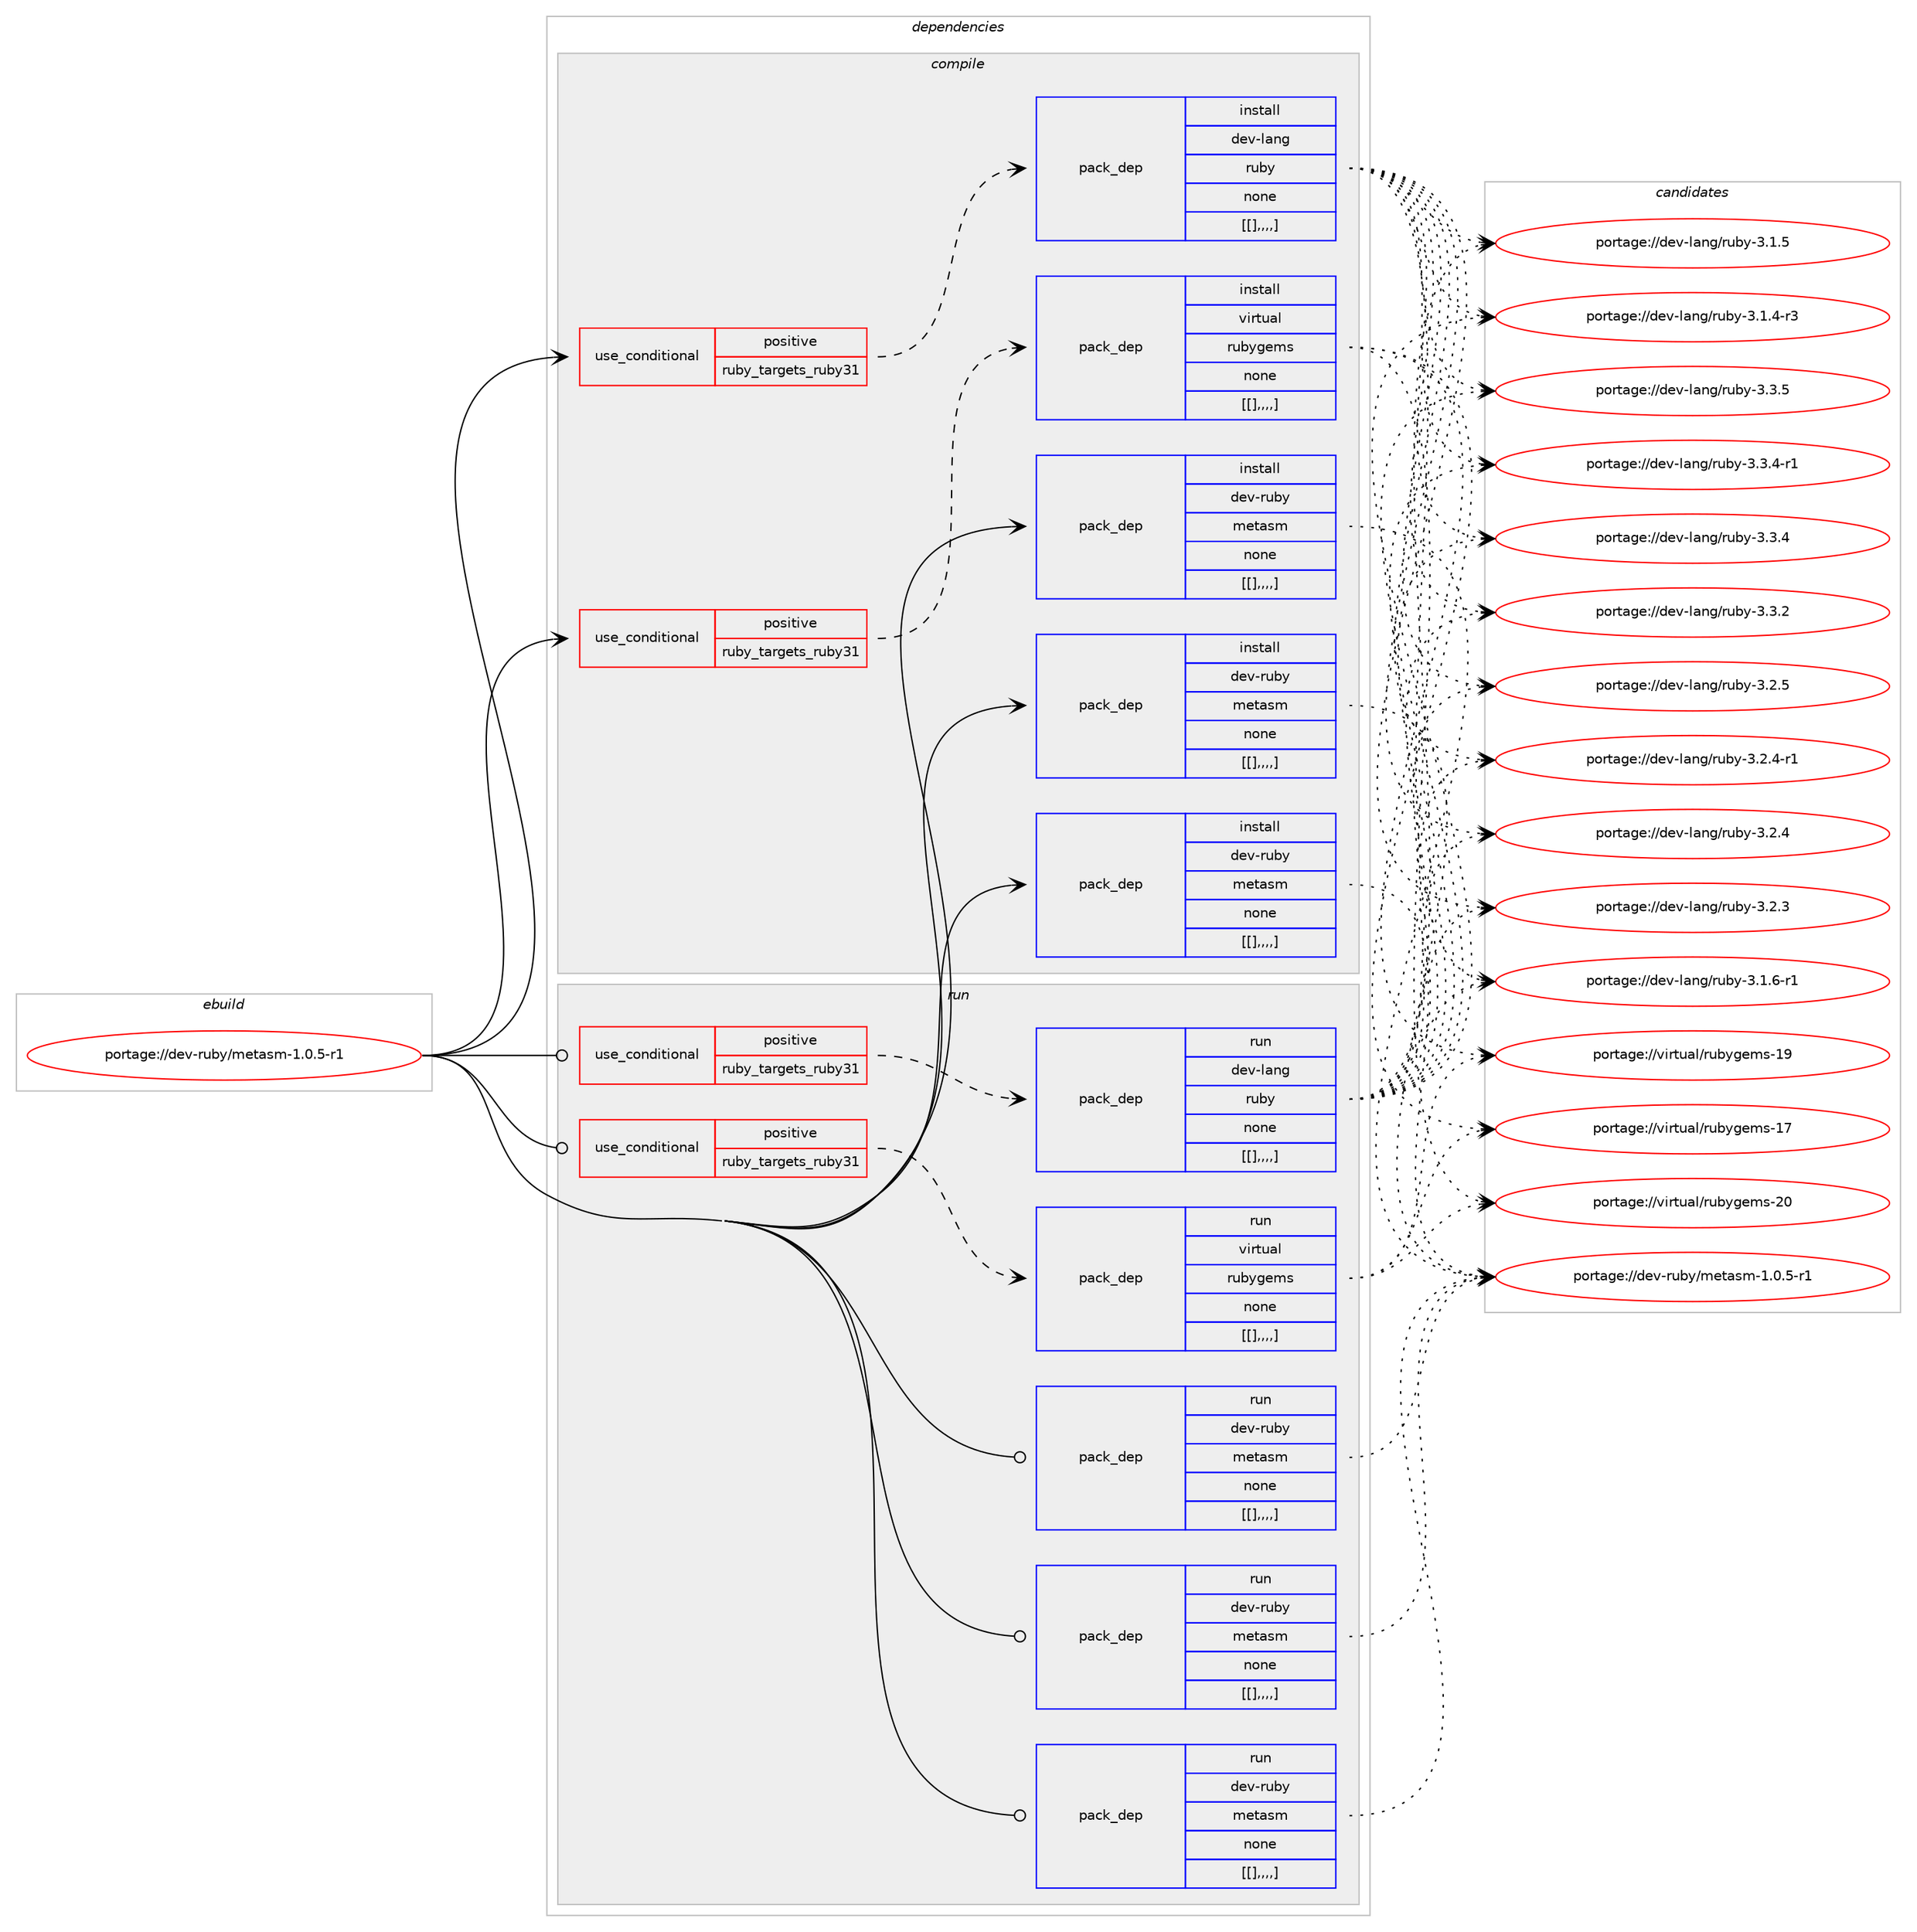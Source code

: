digraph prolog {

# *************
# Graph options
# *************

newrank=true;
concentrate=true;
compound=true;
graph [rankdir=LR,fontname=Helvetica,fontsize=10,ranksep=1.5];#, ranksep=2.5, nodesep=0.2];
edge  [arrowhead=vee];
node  [fontname=Helvetica,fontsize=10];

# **********
# The ebuild
# **********

subgraph cluster_leftcol {
color=gray;
label=<<i>ebuild</i>>;
id [label="portage://dev-ruby/metasm-1.0.5-r1", color=red, width=4, href="../dev-ruby/metasm-1.0.5-r1.svg"];
}

# ****************
# The dependencies
# ****************

subgraph cluster_midcol {
color=gray;
label=<<i>dependencies</i>>;
subgraph cluster_compile {
fillcolor="#eeeeee";
style=filled;
label=<<i>compile</i>>;
subgraph cond51959 {
dependency192940 [label=<<TABLE BORDER="0" CELLBORDER="1" CELLSPACING="0" CELLPADDING="4"><TR><TD ROWSPAN="3" CELLPADDING="10">use_conditional</TD></TR><TR><TD>positive</TD></TR><TR><TD>ruby_targets_ruby31</TD></TR></TABLE>>, shape=none, color=red];
subgraph pack139650 {
dependency192941 [label=<<TABLE BORDER="0" CELLBORDER="1" CELLSPACING="0" CELLPADDING="4" WIDTH="220"><TR><TD ROWSPAN="6" CELLPADDING="30">pack_dep</TD></TR><TR><TD WIDTH="110">install</TD></TR><TR><TD>dev-lang</TD></TR><TR><TD>ruby</TD></TR><TR><TD>none</TD></TR><TR><TD>[[],,,,]</TD></TR></TABLE>>, shape=none, color=blue];
}
dependency192940:e -> dependency192941:w [weight=20,style="dashed",arrowhead="vee"];
}
id:e -> dependency192940:w [weight=20,style="solid",arrowhead="vee"];
subgraph cond51960 {
dependency192942 [label=<<TABLE BORDER="0" CELLBORDER="1" CELLSPACING="0" CELLPADDING="4"><TR><TD ROWSPAN="3" CELLPADDING="10">use_conditional</TD></TR><TR><TD>positive</TD></TR><TR><TD>ruby_targets_ruby31</TD></TR></TABLE>>, shape=none, color=red];
subgraph pack139651 {
dependency192943 [label=<<TABLE BORDER="0" CELLBORDER="1" CELLSPACING="0" CELLPADDING="4" WIDTH="220"><TR><TD ROWSPAN="6" CELLPADDING="30">pack_dep</TD></TR><TR><TD WIDTH="110">install</TD></TR><TR><TD>virtual</TD></TR><TR><TD>rubygems</TD></TR><TR><TD>none</TD></TR><TR><TD>[[],,,,]</TD></TR></TABLE>>, shape=none, color=blue];
}
dependency192942:e -> dependency192943:w [weight=20,style="dashed",arrowhead="vee"];
}
id:e -> dependency192942:w [weight=20,style="solid",arrowhead="vee"];
subgraph pack139652 {
dependency192944 [label=<<TABLE BORDER="0" CELLBORDER="1" CELLSPACING="0" CELLPADDING="4" WIDTH="220"><TR><TD ROWSPAN="6" CELLPADDING="30">pack_dep</TD></TR><TR><TD WIDTH="110">install</TD></TR><TR><TD>dev-ruby</TD></TR><TR><TD>metasm</TD></TR><TR><TD>none</TD></TR><TR><TD>[[],,,,]</TD></TR></TABLE>>, shape=none, color=blue];
}
id:e -> dependency192944:w [weight=20,style="solid",arrowhead="vee"];
subgraph pack139653 {
dependency192945 [label=<<TABLE BORDER="0" CELLBORDER="1" CELLSPACING="0" CELLPADDING="4" WIDTH="220"><TR><TD ROWSPAN="6" CELLPADDING="30">pack_dep</TD></TR><TR><TD WIDTH="110">install</TD></TR><TR><TD>dev-ruby</TD></TR><TR><TD>metasm</TD></TR><TR><TD>none</TD></TR><TR><TD>[[],,,,]</TD></TR></TABLE>>, shape=none, color=blue];
}
id:e -> dependency192945:w [weight=20,style="solid",arrowhead="vee"];
subgraph pack139654 {
dependency192946 [label=<<TABLE BORDER="0" CELLBORDER="1" CELLSPACING="0" CELLPADDING="4" WIDTH="220"><TR><TD ROWSPAN="6" CELLPADDING="30">pack_dep</TD></TR><TR><TD WIDTH="110">install</TD></TR><TR><TD>dev-ruby</TD></TR><TR><TD>metasm</TD></TR><TR><TD>none</TD></TR><TR><TD>[[],,,,]</TD></TR></TABLE>>, shape=none, color=blue];
}
id:e -> dependency192946:w [weight=20,style="solid",arrowhead="vee"];
}
subgraph cluster_compileandrun {
fillcolor="#eeeeee";
style=filled;
label=<<i>compile and run</i>>;
}
subgraph cluster_run {
fillcolor="#eeeeee";
style=filled;
label=<<i>run</i>>;
subgraph cond51961 {
dependency192947 [label=<<TABLE BORDER="0" CELLBORDER="1" CELLSPACING="0" CELLPADDING="4"><TR><TD ROWSPAN="3" CELLPADDING="10">use_conditional</TD></TR><TR><TD>positive</TD></TR><TR><TD>ruby_targets_ruby31</TD></TR></TABLE>>, shape=none, color=red];
subgraph pack139655 {
dependency192948 [label=<<TABLE BORDER="0" CELLBORDER="1" CELLSPACING="0" CELLPADDING="4" WIDTH="220"><TR><TD ROWSPAN="6" CELLPADDING="30">pack_dep</TD></TR><TR><TD WIDTH="110">run</TD></TR><TR><TD>dev-lang</TD></TR><TR><TD>ruby</TD></TR><TR><TD>none</TD></TR><TR><TD>[[],,,,]</TD></TR></TABLE>>, shape=none, color=blue];
}
dependency192947:e -> dependency192948:w [weight=20,style="dashed",arrowhead="vee"];
}
id:e -> dependency192947:w [weight=20,style="solid",arrowhead="odot"];
subgraph cond51962 {
dependency192949 [label=<<TABLE BORDER="0" CELLBORDER="1" CELLSPACING="0" CELLPADDING="4"><TR><TD ROWSPAN="3" CELLPADDING="10">use_conditional</TD></TR><TR><TD>positive</TD></TR><TR><TD>ruby_targets_ruby31</TD></TR></TABLE>>, shape=none, color=red];
subgraph pack139656 {
dependency192950 [label=<<TABLE BORDER="0" CELLBORDER="1" CELLSPACING="0" CELLPADDING="4" WIDTH="220"><TR><TD ROWSPAN="6" CELLPADDING="30">pack_dep</TD></TR><TR><TD WIDTH="110">run</TD></TR><TR><TD>virtual</TD></TR><TR><TD>rubygems</TD></TR><TR><TD>none</TD></TR><TR><TD>[[],,,,]</TD></TR></TABLE>>, shape=none, color=blue];
}
dependency192949:e -> dependency192950:w [weight=20,style="dashed",arrowhead="vee"];
}
id:e -> dependency192949:w [weight=20,style="solid",arrowhead="odot"];
subgraph pack139657 {
dependency192951 [label=<<TABLE BORDER="0" CELLBORDER="1" CELLSPACING="0" CELLPADDING="4" WIDTH="220"><TR><TD ROWSPAN="6" CELLPADDING="30">pack_dep</TD></TR><TR><TD WIDTH="110">run</TD></TR><TR><TD>dev-ruby</TD></TR><TR><TD>metasm</TD></TR><TR><TD>none</TD></TR><TR><TD>[[],,,,]</TD></TR></TABLE>>, shape=none, color=blue];
}
id:e -> dependency192951:w [weight=20,style="solid",arrowhead="odot"];
subgraph pack139658 {
dependency192952 [label=<<TABLE BORDER="0" CELLBORDER="1" CELLSPACING="0" CELLPADDING="4" WIDTH="220"><TR><TD ROWSPAN="6" CELLPADDING="30">pack_dep</TD></TR><TR><TD WIDTH="110">run</TD></TR><TR><TD>dev-ruby</TD></TR><TR><TD>metasm</TD></TR><TR><TD>none</TD></TR><TR><TD>[[],,,,]</TD></TR></TABLE>>, shape=none, color=blue];
}
id:e -> dependency192952:w [weight=20,style="solid",arrowhead="odot"];
subgraph pack139659 {
dependency192953 [label=<<TABLE BORDER="0" CELLBORDER="1" CELLSPACING="0" CELLPADDING="4" WIDTH="220"><TR><TD ROWSPAN="6" CELLPADDING="30">pack_dep</TD></TR><TR><TD WIDTH="110">run</TD></TR><TR><TD>dev-ruby</TD></TR><TR><TD>metasm</TD></TR><TR><TD>none</TD></TR><TR><TD>[[],,,,]</TD></TR></TABLE>>, shape=none, color=blue];
}
id:e -> dependency192953:w [weight=20,style="solid",arrowhead="odot"];
}
}

# **************
# The candidates
# **************

subgraph cluster_choices {
rank=same;
color=gray;
label=<<i>candidates</i>>;

subgraph choice139650 {
color=black;
nodesep=1;
choice10010111845108971101034711411798121455146514653 [label="portage://dev-lang/ruby-3.3.5", color=red, width=4,href="../dev-lang/ruby-3.3.5.svg"];
choice100101118451089711010347114117981214551465146524511449 [label="portage://dev-lang/ruby-3.3.4-r1", color=red, width=4,href="../dev-lang/ruby-3.3.4-r1.svg"];
choice10010111845108971101034711411798121455146514652 [label="portage://dev-lang/ruby-3.3.4", color=red, width=4,href="../dev-lang/ruby-3.3.4.svg"];
choice10010111845108971101034711411798121455146514650 [label="portage://dev-lang/ruby-3.3.2", color=red, width=4,href="../dev-lang/ruby-3.3.2.svg"];
choice10010111845108971101034711411798121455146504653 [label="portage://dev-lang/ruby-3.2.5", color=red, width=4,href="../dev-lang/ruby-3.2.5.svg"];
choice100101118451089711010347114117981214551465046524511449 [label="portage://dev-lang/ruby-3.2.4-r1", color=red, width=4,href="../dev-lang/ruby-3.2.4-r1.svg"];
choice10010111845108971101034711411798121455146504652 [label="portage://dev-lang/ruby-3.2.4", color=red, width=4,href="../dev-lang/ruby-3.2.4.svg"];
choice10010111845108971101034711411798121455146504651 [label="portage://dev-lang/ruby-3.2.3", color=red, width=4,href="../dev-lang/ruby-3.2.3.svg"];
choice100101118451089711010347114117981214551464946544511449 [label="portage://dev-lang/ruby-3.1.6-r1", color=red, width=4,href="../dev-lang/ruby-3.1.6-r1.svg"];
choice10010111845108971101034711411798121455146494653 [label="portage://dev-lang/ruby-3.1.5", color=red, width=4,href="../dev-lang/ruby-3.1.5.svg"];
choice100101118451089711010347114117981214551464946524511451 [label="portage://dev-lang/ruby-3.1.4-r3", color=red, width=4,href="../dev-lang/ruby-3.1.4-r3.svg"];
dependency192941:e -> choice10010111845108971101034711411798121455146514653:w [style=dotted,weight="100"];
dependency192941:e -> choice100101118451089711010347114117981214551465146524511449:w [style=dotted,weight="100"];
dependency192941:e -> choice10010111845108971101034711411798121455146514652:w [style=dotted,weight="100"];
dependency192941:e -> choice10010111845108971101034711411798121455146514650:w [style=dotted,weight="100"];
dependency192941:e -> choice10010111845108971101034711411798121455146504653:w [style=dotted,weight="100"];
dependency192941:e -> choice100101118451089711010347114117981214551465046524511449:w [style=dotted,weight="100"];
dependency192941:e -> choice10010111845108971101034711411798121455146504652:w [style=dotted,weight="100"];
dependency192941:e -> choice10010111845108971101034711411798121455146504651:w [style=dotted,weight="100"];
dependency192941:e -> choice100101118451089711010347114117981214551464946544511449:w [style=dotted,weight="100"];
dependency192941:e -> choice10010111845108971101034711411798121455146494653:w [style=dotted,weight="100"];
dependency192941:e -> choice100101118451089711010347114117981214551464946524511451:w [style=dotted,weight="100"];
}
subgraph choice139651 {
color=black;
nodesep=1;
choice118105114116117971084711411798121103101109115455048 [label="portage://virtual/rubygems-20", color=red, width=4,href="../virtual/rubygems-20.svg"];
choice118105114116117971084711411798121103101109115454957 [label="portage://virtual/rubygems-19", color=red, width=4,href="../virtual/rubygems-19.svg"];
choice118105114116117971084711411798121103101109115454955 [label="portage://virtual/rubygems-17", color=red, width=4,href="../virtual/rubygems-17.svg"];
dependency192943:e -> choice118105114116117971084711411798121103101109115455048:w [style=dotted,weight="100"];
dependency192943:e -> choice118105114116117971084711411798121103101109115454957:w [style=dotted,weight="100"];
dependency192943:e -> choice118105114116117971084711411798121103101109115454955:w [style=dotted,weight="100"];
}
subgraph choice139652 {
color=black;
nodesep=1;
choice100101118451141179812147109101116971151094549464846534511449 [label="portage://dev-ruby/metasm-1.0.5-r1", color=red, width=4,href="../dev-ruby/metasm-1.0.5-r1.svg"];
dependency192944:e -> choice100101118451141179812147109101116971151094549464846534511449:w [style=dotted,weight="100"];
}
subgraph choice139653 {
color=black;
nodesep=1;
choice100101118451141179812147109101116971151094549464846534511449 [label="portage://dev-ruby/metasm-1.0.5-r1", color=red, width=4,href="../dev-ruby/metasm-1.0.5-r1.svg"];
dependency192945:e -> choice100101118451141179812147109101116971151094549464846534511449:w [style=dotted,weight="100"];
}
subgraph choice139654 {
color=black;
nodesep=1;
choice100101118451141179812147109101116971151094549464846534511449 [label="portage://dev-ruby/metasm-1.0.5-r1", color=red, width=4,href="../dev-ruby/metasm-1.0.5-r1.svg"];
dependency192946:e -> choice100101118451141179812147109101116971151094549464846534511449:w [style=dotted,weight="100"];
}
subgraph choice139655 {
color=black;
nodesep=1;
choice10010111845108971101034711411798121455146514653 [label="portage://dev-lang/ruby-3.3.5", color=red, width=4,href="../dev-lang/ruby-3.3.5.svg"];
choice100101118451089711010347114117981214551465146524511449 [label="portage://dev-lang/ruby-3.3.4-r1", color=red, width=4,href="../dev-lang/ruby-3.3.4-r1.svg"];
choice10010111845108971101034711411798121455146514652 [label="portage://dev-lang/ruby-3.3.4", color=red, width=4,href="../dev-lang/ruby-3.3.4.svg"];
choice10010111845108971101034711411798121455146514650 [label="portage://dev-lang/ruby-3.3.2", color=red, width=4,href="../dev-lang/ruby-3.3.2.svg"];
choice10010111845108971101034711411798121455146504653 [label="portage://dev-lang/ruby-3.2.5", color=red, width=4,href="../dev-lang/ruby-3.2.5.svg"];
choice100101118451089711010347114117981214551465046524511449 [label="portage://dev-lang/ruby-3.2.4-r1", color=red, width=4,href="../dev-lang/ruby-3.2.4-r1.svg"];
choice10010111845108971101034711411798121455146504652 [label="portage://dev-lang/ruby-3.2.4", color=red, width=4,href="../dev-lang/ruby-3.2.4.svg"];
choice10010111845108971101034711411798121455146504651 [label="portage://dev-lang/ruby-3.2.3", color=red, width=4,href="../dev-lang/ruby-3.2.3.svg"];
choice100101118451089711010347114117981214551464946544511449 [label="portage://dev-lang/ruby-3.1.6-r1", color=red, width=4,href="../dev-lang/ruby-3.1.6-r1.svg"];
choice10010111845108971101034711411798121455146494653 [label="portage://dev-lang/ruby-3.1.5", color=red, width=4,href="../dev-lang/ruby-3.1.5.svg"];
choice100101118451089711010347114117981214551464946524511451 [label="portage://dev-lang/ruby-3.1.4-r3", color=red, width=4,href="../dev-lang/ruby-3.1.4-r3.svg"];
dependency192948:e -> choice10010111845108971101034711411798121455146514653:w [style=dotted,weight="100"];
dependency192948:e -> choice100101118451089711010347114117981214551465146524511449:w [style=dotted,weight="100"];
dependency192948:e -> choice10010111845108971101034711411798121455146514652:w [style=dotted,weight="100"];
dependency192948:e -> choice10010111845108971101034711411798121455146514650:w [style=dotted,weight="100"];
dependency192948:e -> choice10010111845108971101034711411798121455146504653:w [style=dotted,weight="100"];
dependency192948:e -> choice100101118451089711010347114117981214551465046524511449:w [style=dotted,weight="100"];
dependency192948:e -> choice10010111845108971101034711411798121455146504652:w [style=dotted,weight="100"];
dependency192948:e -> choice10010111845108971101034711411798121455146504651:w [style=dotted,weight="100"];
dependency192948:e -> choice100101118451089711010347114117981214551464946544511449:w [style=dotted,weight="100"];
dependency192948:e -> choice10010111845108971101034711411798121455146494653:w [style=dotted,weight="100"];
dependency192948:e -> choice100101118451089711010347114117981214551464946524511451:w [style=dotted,weight="100"];
}
subgraph choice139656 {
color=black;
nodesep=1;
choice118105114116117971084711411798121103101109115455048 [label="portage://virtual/rubygems-20", color=red, width=4,href="../virtual/rubygems-20.svg"];
choice118105114116117971084711411798121103101109115454957 [label="portage://virtual/rubygems-19", color=red, width=4,href="../virtual/rubygems-19.svg"];
choice118105114116117971084711411798121103101109115454955 [label="portage://virtual/rubygems-17", color=red, width=4,href="../virtual/rubygems-17.svg"];
dependency192950:e -> choice118105114116117971084711411798121103101109115455048:w [style=dotted,weight="100"];
dependency192950:e -> choice118105114116117971084711411798121103101109115454957:w [style=dotted,weight="100"];
dependency192950:e -> choice118105114116117971084711411798121103101109115454955:w [style=dotted,weight="100"];
}
subgraph choice139657 {
color=black;
nodesep=1;
choice100101118451141179812147109101116971151094549464846534511449 [label="portage://dev-ruby/metasm-1.0.5-r1", color=red, width=4,href="../dev-ruby/metasm-1.0.5-r1.svg"];
dependency192951:e -> choice100101118451141179812147109101116971151094549464846534511449:w [style=dotted,weight="100"];
}
subgraph choice139658 {
color=black;
nodesep=1;
choice100101118451141179812147109101116971151094549464846534511449 [label="portage://dev-ruby/metasm-1.0.5-r1", color=red, width=4,href="../dev-ruby/metasm-1.0.5-r1.svg"];
dependency192952:e -> choice100101118451141179812147109101116971151094549464846534511449:w [style=dotted,weight="100"];
}
subgraph choice139659 {
color=black;
nodesep=1;
choice100101118451141179812147109101116971151094549464846534511449 [label="portage://dev-ruby/metasm-1.0.5-r1", color=red, width=4,href="../dev-ruby/metasm-1.0.5-r1.svg"];
dependency192953:e -> choice100101118451141179812147109101116971151094549464846534511449:w [style=dotted,weight="100"];
}
}

}
